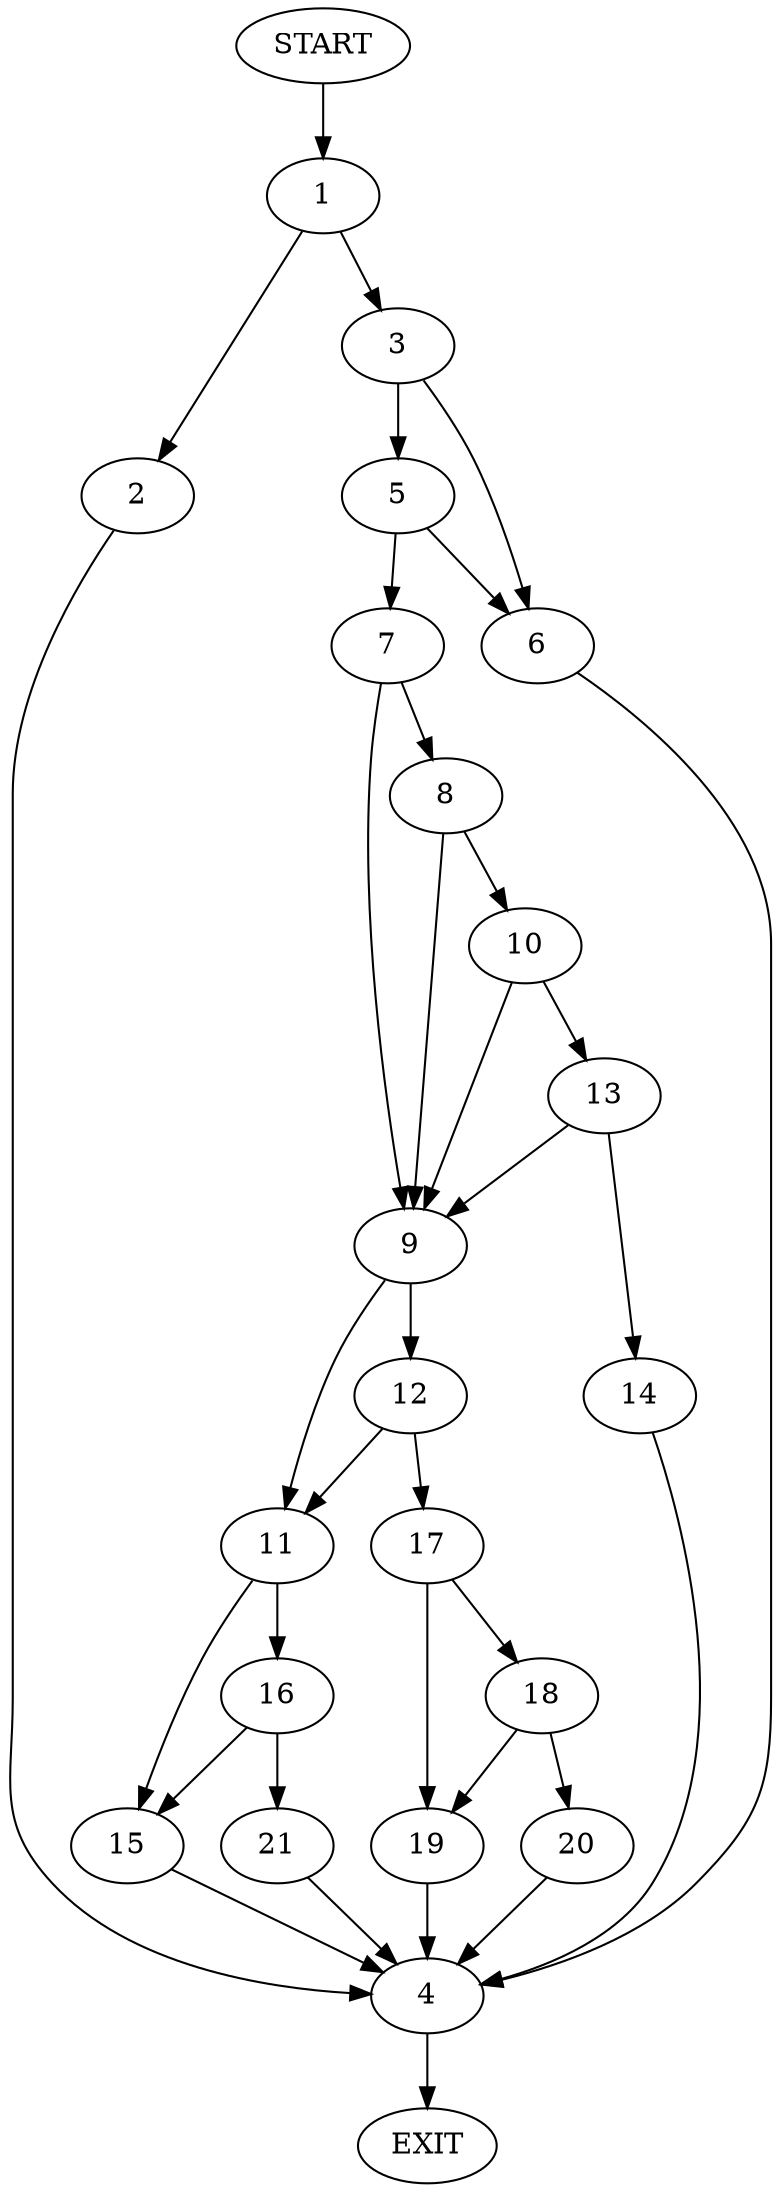 digraph {
0 [label="START"]
22 [label="EXIT"]
0 -> 1
1 -> 2
1 -> 3
2 -> 4
3 -> 5
3 -> 6
4 -> 22
5 -> 7
5 -> 6
6 -> 4
7 -> 8
7 -> 9
8 -> 10
8 -> 9
9 -> 11
9 -> 12
10 -> 9
10 -> 13
13 -> 9
13 -> 14
14 -> 4
11 -> 15
11 -> 16
12 -> 11
12 -> 17
17 -> 18
17 -> 19
18 -> 20
18 -> 19
19 -> 4
20 -> 4
16 -> 15
16 -> 21
15 -> 4
21 -> 4
}
